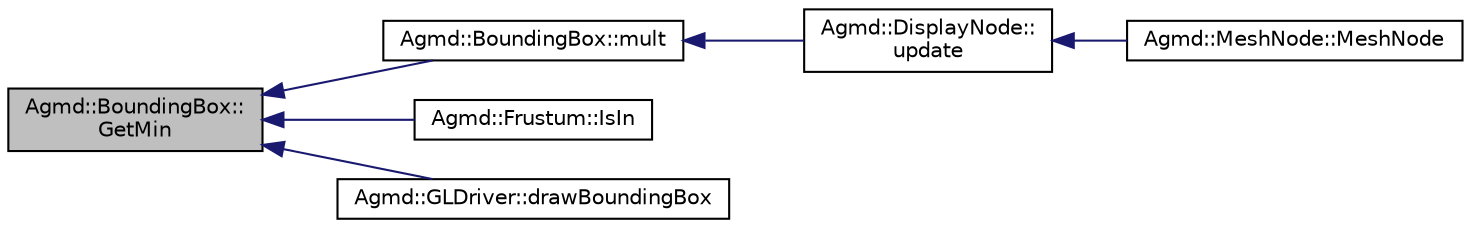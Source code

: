 digraph "Agmd::BoundingBox::GetMin"
{
  edge [fontname="Helvetica",fontsize="10",labelfontname="Helvetica",labelfontsize="10"];
  node [fontname="Helvetica",fontsize="10",shape=record];
  rankdir="LR";
  Node1 [label="Agmd::BoundingBox::\lGetMin",height=0.2,width=0.4,color="black", fillcolor="grey75", style="filled" fontcolor="black"];
  Node1 -> Node2 [dir="back",color="midnightblue",fontsize="10",style="solid",fontname="Helvetica"];
  Node2 [label="Agmd::BoundingBox::mult",height=0.2,width=0.4,color="black", fillcolor="white", style="filled",URL="$class_agmd_1_1_bounding_box.html#a65e5cdcf9f9320a11e4e9816cd78083a"];
  Node2 -> Node3 [dir="back",color="midnightblue",fontsize="10",style="solid",fontname="Helvetica"];
  Node3 [label="Agmd::DisplayNode::\lupdate",height=0.2,width=0.4,color="black", fillcolor="white", style="filled",URL="$class_agmd_1_1_display_node.html#ad82e625239b3c31f56a650703894e99e"];
  Node3 -> Node4 [dir="back",color="midnightblue",fontsize="10",style="solid",fontname="Helvetica"];
  Node4 [label="Agmd::MeshNode::MeshNode",height=0.2,width=0.4,color="black", fillcolor="white", style="filled",URL="$class_agmd_1_1_mesh_node.html#a3fe4461842909318d97330caf3f711f1"];
  Node1 -> Node5 [dir="back",color="midnightblue",fontsize="10",style="solid",fontname="Helvetica"];
  Node5 [label="Agmd::Frustum::IsIn",height=0.2,width=0.4,color="black", fillcolor="white", style="filled",URL="$class_agmd_1_1_frustum.html#a080c7f0f308f542e5a8d110ecb41e72b"];
  Node1 -> Node6 [dir="back",color="midnightblue",fontsize="10",style="solid",fontname="Helvetica"];
  Node6 [label="Agmd::GLDriver::drawBoundingBox",height=0.2,width=0.4,color="black", fillcolor="white", style="filled",URL="$class_agmd_1_1_g_l_driver.html#ac182595e214c160ab8554c84f6d2da75"];
}
